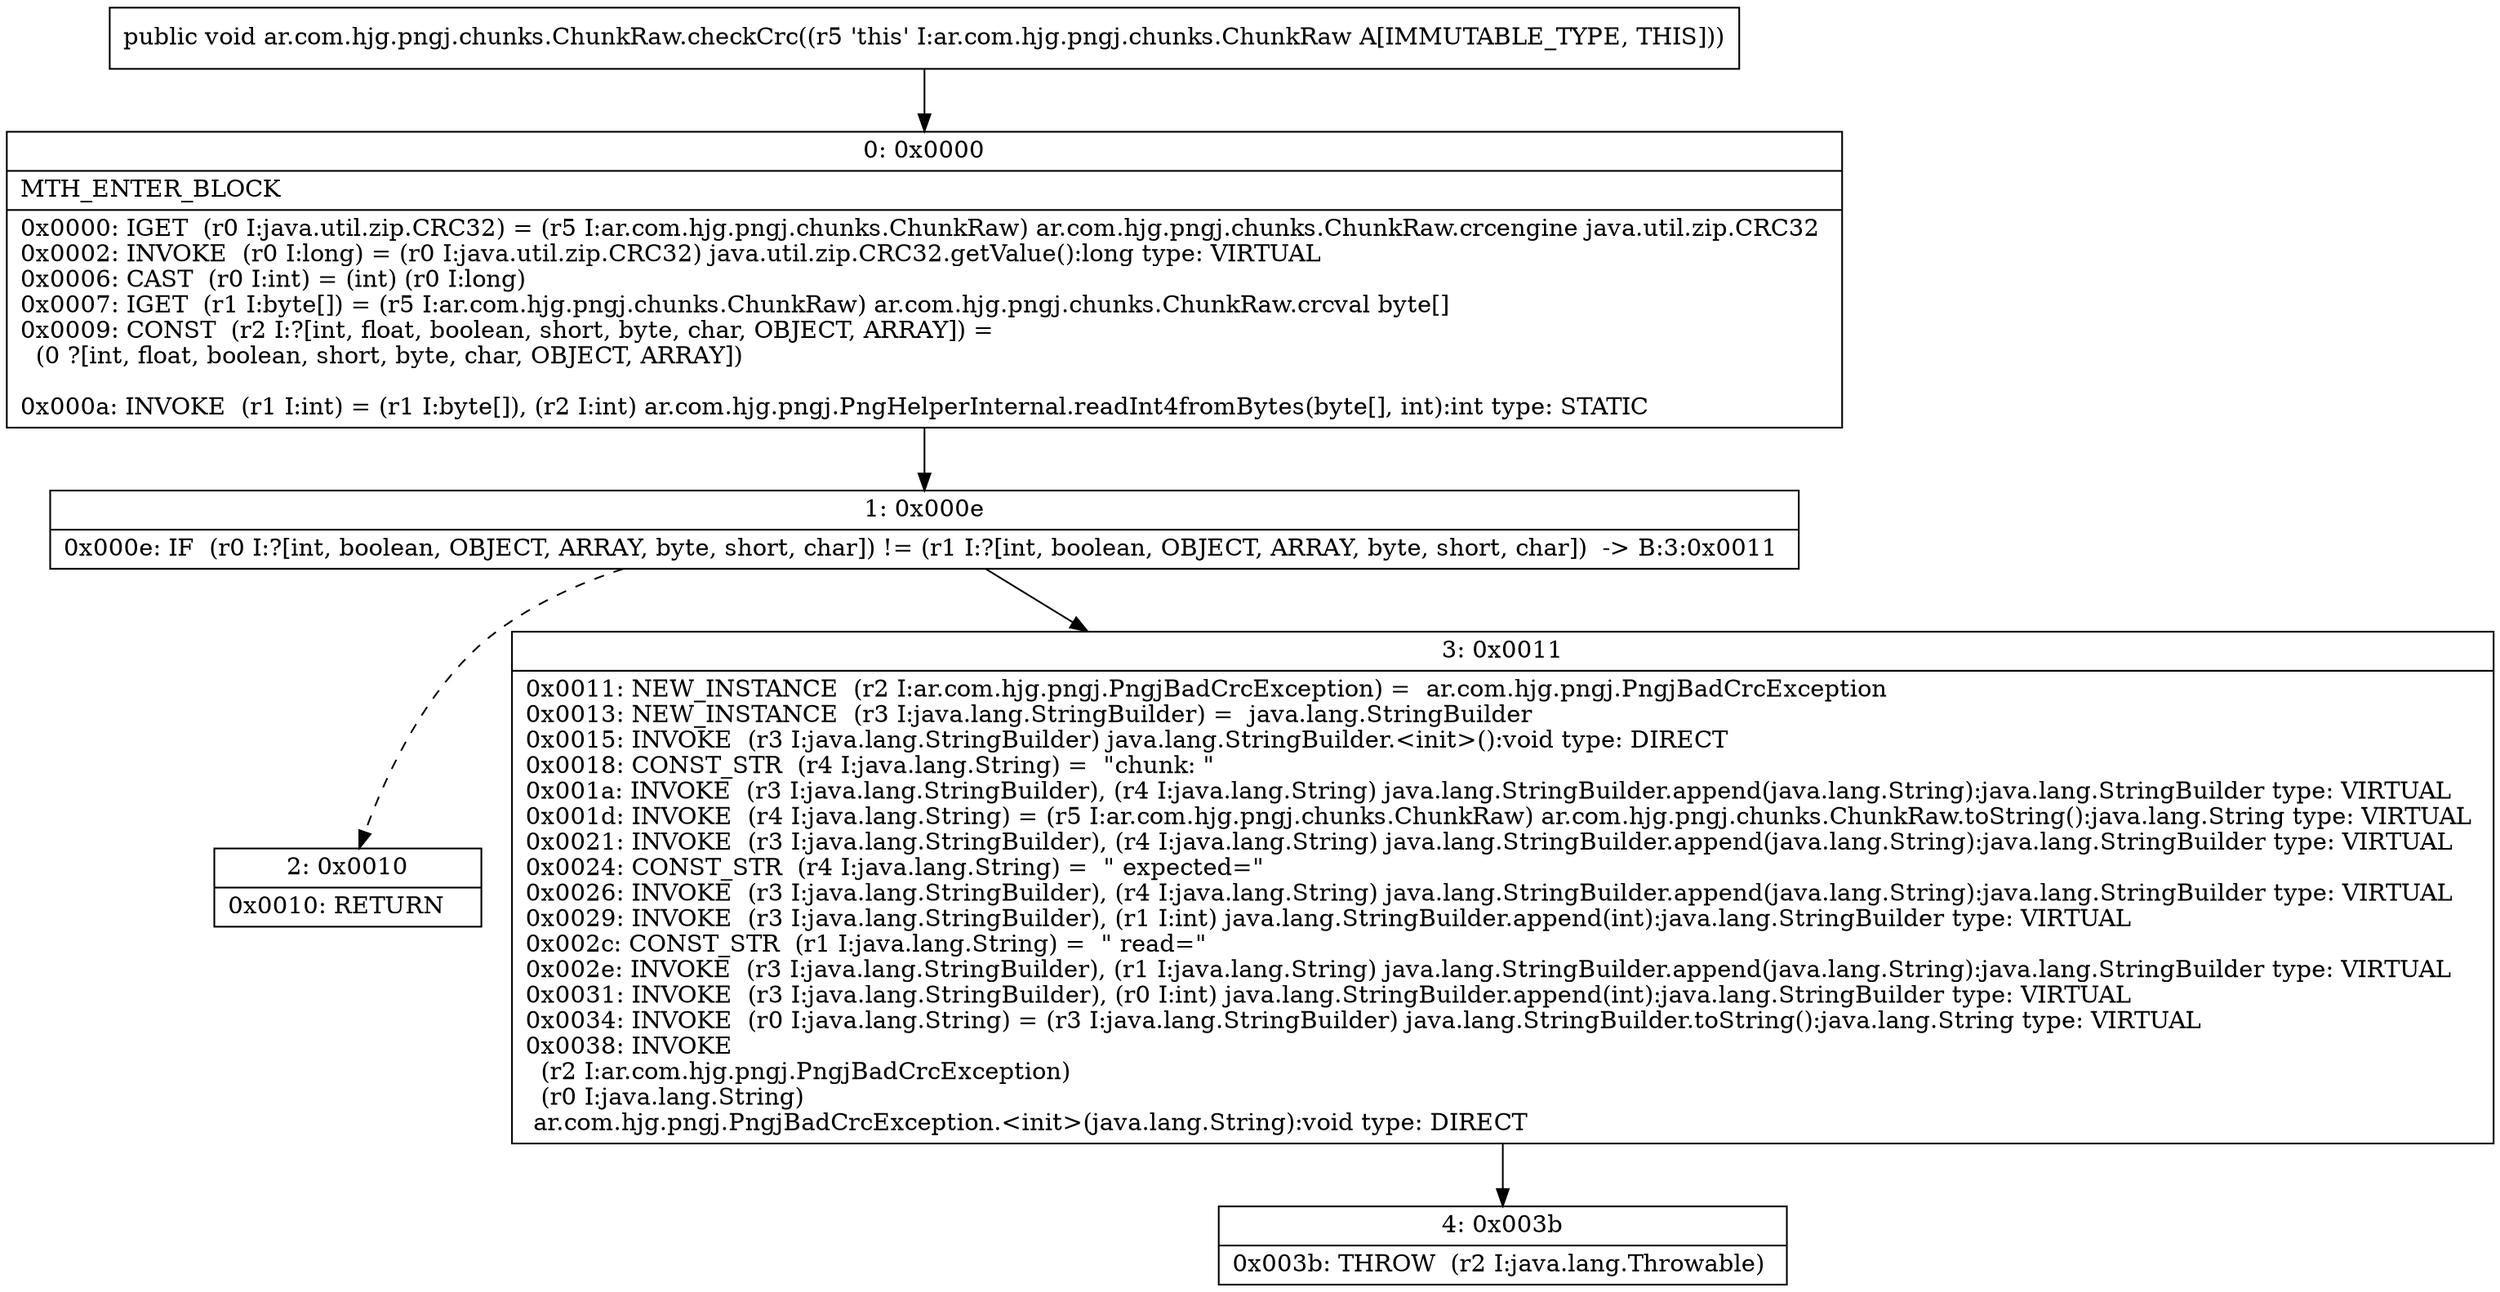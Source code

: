 digraph "CFG forar.com.hjg.pngj.chunks.ChunkRaw.checkCrc()V" {
Node_0 [shape=record,label="{0\:\ 0x0000|MTH_ENTER_BLOCK\l|0x0000: IGET  (r0 I:java.util.zip.CRC32) = (r5 I:ar.com.hjg.pngj.chunks.ChunkRaw) ar.com.hjg.pngj.chunks.ChunkRaw.crcengine java.util.zip.CRC32 \l0x0002: INVOKE  (r0 I:long) = (r0 I:java.util.zip.CRC32) java.util.zip.CRC32.getValue():long type: VIRTUAL \l0x0006: CAST  (r0 I:int) = (int) (r0 I:long) \l0x0007: IGET  (r1 I:byte[]) = (r5 I:ar.com.hjg.pngj.chunks.ChunkRaw) ar.com.hjg.pngj.chunks.ChunkRaw.crcval byte[] \l0x0009: CONST  (r2 I:?[int, float, boolean, short, byte, char, OBJECT, ARRAY]) = \l  (0 ?[int, float, boolean, short, byte, char, OBJECT, ARRAY])\l \l0x000a: INVOKE  (r1 I:int) = (r1 I:byte[]), (r2 I:int) ar.com.hjg.pngj.PngHelperInternal.readInt4fromBytes(byte[], int):int type: STATIC \l}"];
Node_1 [shape=record,label="{1\:\ 0x000e|0x000e: IF  (r0 I:?[int, boolean, OBJECT, ARRAY, byte, short, char]) != (r1 I:?[int, boolean, OBJECT, ARRAY, byte, short, char])  \-\> B:3:0x0011 \l}"];
Node_2 [shape=record,label="{2\:\ 0x0010|0x0010: RETURN   \l}"];
Node_3 [shape=record,label="{3\:\ 0x0011|0x0011: NEW_INSTANCE  (r2 I:ar.com.hjg.pngj.PngjBadCrcException) =  ar.com.hjg.pngj.PngjBadCrcException \l0x0013: NEW_INSTANCE  (r3 I:java.lang.StringBuilder) =  java.lang.StringBuilder \l0x0015: INVOKE  (r3 I:java.lang.StringBuilder) java.lang.StringBuilder.\<init\>():void type: DIRECT \l0x0018: CONST_STR  (r4 I:java.lang.String) =  \"chunk: \" \l0x001a: INVOKE  (r3 I:java.lang.StringBuilder), (r4 I:java.lang.String) java.lang.StringBuilder.append(java.lang.String):java.lang.StringBuilder type: VIRTUAL \l0x001d: INVOKE  (r4 I:java.lang.String) = (r5 I:ar.com.hjg.pngj.chunks.ChunkRaw) ar.com.hjg.pngj.chunks.ChunkRaw.toString():java.lang.String type: VIRTUAL \l0x0021: INVOKE  (r3 I:java.lang.StringBuilder), (r4 I:java.lang.String) java.lang.StringBuilder.append(java.lang.String):java.lang.StringBuilder type: VIRTUAL \l0x0024: CONST_STR  (r4 I:java.lang.String) =  \" expected=\" \l0x0026: INVOKE  (r3 I:java.lang.StringBuilder), (r4 I:java.lang.String) java.lang.StringBuilder.append(java.lang.String):java.lang.StringBuilder type: VIRTUAL \l0x0029: INVOKE  (r3 I:java.lang.StringBuilder), (r1 I:int) java.lang.StringBuilder.append(int):java.lang.StringBuilder type: VIRTUAL \l0x002c: CONST_STR  (r1 I:java.lang.String) =  \" read=\" \l0x002e: INVOKE  (r3 I:java.lang.StringBuilder), (r1 I:java.lang.String) java.lang.StringBuilder.append(java.lang.String):java.lang.StringBuilder type: VIRTUAL \l0x0031: INVOKE  (r3 I:java.lang.StringBuilder), (r0 I:int) java.lang.StringBuilder.append(int):java.lang.StringBuilder type: VIRTUAL \l0x0034: INVOKE  (r0 I:java.lang.String) = (r3 I:java.lang.StringBuilder) java.lang.StringBuilder.toString():java.lang.String type: VIRTUAL \l0x0038: INVOKE  \l  (r2 I:ar.com.hjg.pngj.PngjBadCrcException)\l  (r0 I:java.lang.String)\l ar.com.hjg.pngj.PngjBadCrcException.\<init\>(java.lang.String):void type: DIRECT \l}"];
Node_4 [shape=record,label="{4\:\ 0x003b|0x003b: THROW  (r2 I:java.lang.Throwable) \l}"];
MethodNode[shape=record,label="{public void ar.com.hjg.pngj.chunks.ChunkRaw.checkCrc((r5 'this' I:ar.com.hjg.pngj.chunks.ChunkRaw A[IMMUTABLE_TYPE, THIS])) }"];
MethodNode -> Node_0;
Node_0 -> Node_1;
Node_1 -> Node_2[style=dashed];
Node_1 -> Node_3;
Node_3 -> Node_4;
}

